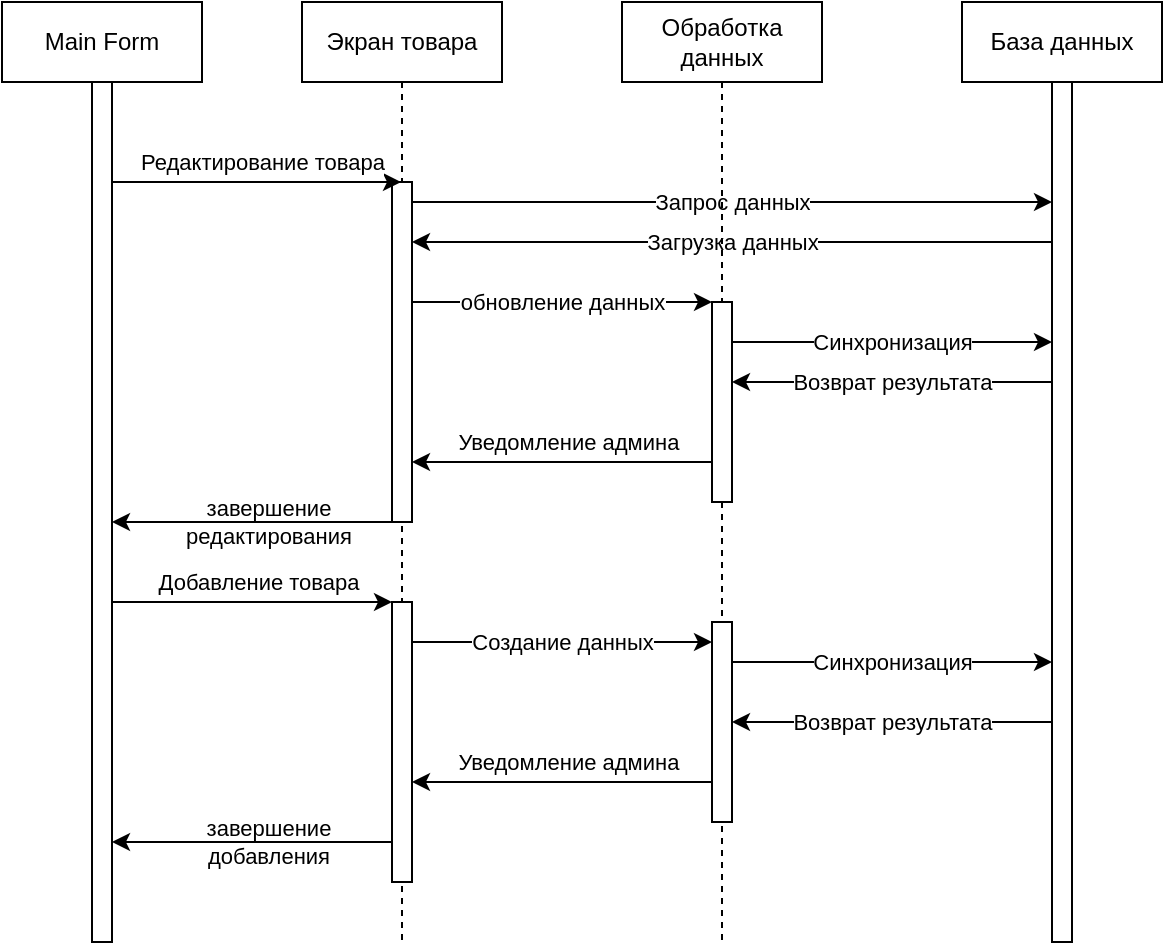 <mxfile version="12.9.13" type="device"><diagram id="MUgytkV6U_7gVNrKCTa1" name="Page-1"><mxGraphModel dx="1185" dy="637" grid="1" gridSize="10" guides="1" tooltips="1" connect="1" arrows="1" fold="1" page="1" pageScale="1" pageWidth="827" pageHeight="1169" math="0" shadow="0"><root><mxCell id="0"/><mxCell id="1" parent="0"/><mxCell id="32qLcPYZtphw4S8bj42R-2" value="Экран товара" style="shape=umlLifeline;perimeter=lifelinePerimeter;whiteSpace=wrap;html=1;container=1;collapsible=0;recursiveResize=0;outlineConnect=0;" vertex="1" parent="1"><mxGeometry x="180" y="110" width="100" height="470" as="geometry"/></mxCell><mxCell id="32qLcPYZtphw4S8bj42R-4" value="" style="html=1;points=[];perimeter=orthogonalPerimeter;" vertex="1" parent="32qLcPYZtphw4S8bj42R-2"><mxGeometry x="45" y="90" width="10" height="170" as="geometry"/></mxCell><mxCell id="32qLcPYZtphw4S8bj42R-68" value="" style="html=1;points=[];perimeter=orthogonalPerimeter;" vertex="1" parent="32qLcPYZtphw4S8bj42R-2"><mxGeometry x="45" y="300" width="10" height="140" as="geometry"/></mxCell><mxCell id="32qLcPYZtphw4S8bj42R-8" value="Редактирование товара" style="edgeStyle=none;rounded=0;orthogonalLoop=1;jettySize=auto;html=1;" edge="1" parent="1" source="32qLcPYZtphw4S8bj42R-36" target="32qLcPYZtphw4S8bj42R-2"><mxGeometry x="0.176" y="14" relative="1" as="geometry"><mxPoint x="135" y="200.0" as="sourcePoint"/><Array as="points"><mxPoint x="170" y="200"/></Array><mxPoint x="-10" y="4" as="offset"/></mxGeometry></mxCell><mxCell id="32qLcPYZtphw4S8bj42R-19" value="База данных" style="shape=umlLifeline;perimeter=lifelinePerimeter;whiteSpace=wrap;html=1;container=1;collapsible=0;recursiveResize=0;outlineConnect=0;" vertex="1" parent="1"><mxGeometry x="510" y="110" width="100" height="470" as="geometry"/></mxCell><mxCell id="32qLcPYZtphw4S8bj42R-21" value="" style="html=1;points=[];perimeter=orthogonalPerimeter;" vertex="1" parent="32qLcPYZtphw4S8bj42R-19"><mxGeometry x="45" y="40" width="10" height="430" as="geometry"/></mxCell><mxCell id="32qLcPYZtphw4S8bj42R-35" value="Main Form" style="shape=umlLifeline;perimeter=lifelinePerimeter;whiteSpace=wrap;html=1;container=1;collapsible=0;recursiveResize=0;outlineConnect=0;" vertex="1" parent="1"><mxGeometry x="30" y="110" width="100" height="470" as="geometry"/></mxCell><mxCell id="32qLcPYZtphw4S8bj42R-36" value="" style="html=1;points=[];perimeter=orthogonalPerimeter;" vertex="1" parent="32qLcPYZtphw4S8bj42R-35"><mxGeometry x="45" y="40" width="10" height="430" as="geometry"/></mxCell><mxCell id="32qLcPYZtphw4S8bj42R-38" value="Запрос данных" style="edgeStyle=none;rounded=0;orthogonalLoop=1;jettySize=auto;html=1;" edge="1" parent="1" source="32qLcPYZtphw4S8bj42R-4" target="32qLcPYZtphw4S8bj42R-21"><mxGeometry relative="1" as="geometry"><mxPoint x="315" y="340.0" as="targetPoint"/><Array as="points"><mxPoint x="390" y="210"/></Array></mxGeometry></mxCell><mxCell id="32qLcPYZtphw4S8bj42R-39" value="Загрузка данных" style="edgeStyle=none;rounded=0;orthogonalLoop=1;jettySize=auto;html=1;" edge="1" parent="1" source="32qLcPYZtphw4S8bj42R-21" target="32qLcPYZtphw4S8bj42R-4"><mxGeometry relative="1" as="geometry"><mxPoint x="545" y="230.0" as="sourcePoint"/><mxPoint x="245" y="230.0" as="targetPoint"/><Array as="points"><mxPoint x="400" y="230"/></Array></mxGeometry></mxCell><mxCell id="32qLcPYZtphw4S8bj42R-40" value="Обработка данных" style="shape=umlLifeline;perimeter=lifelinePerimeter;whiteSpace=wrap;html=1;container=1;collapsible=0;recursiveResize=0;outlineConnect=0;" vertex="1" parent="1"><mxGeometry x="340" y="110" width="100" height="470" as="geometry"/></mxCell><mxCell id="32qLcPYZtphw4S8bj42R-41" value="" style="html=1;points=[];perimeter=orthogonalPerimeter;" vertex="1" parent="32qLcPYZtphw4S8bj42R-40"><mxGeometry x="45" y="150" width="10" height="100" as="geometry"/></mxCell><mxCell id="32qLcPYZtphw4S8bj42R-72" value="" style="html=1;points=[];perimeter=orthogonalPerimeter;" vertex="1" parent="32qLcPYZtphw4S8bj42R-40"><mxGeometry x="45" y="310" width="10" height="100" as="geometry"/></mxCell><mxCell id="32qLcPYZtphw4S8bj42R-42" value="обновление данных" style="edgeStyle=none;rounded=0;orthogonalLoop=1;jettySize=auto;html=1;" edge="1" parent="1" source="32qLcPYZtphw4S8bj42R-4" target="32qLcPYZtphw4S8bj42R-41"><mxGeometry relative="1" as="geometry"><Array as="points"><mxPoint x="320" y="260"/></Array></mxGeometry></mxCell><mxCell id="32qLcPYZtphw4S8bj42R-43" value="Синхронизация" style="edgeStyle=none;rounded=0;orthogonalLoop=1;jettySize=auto;html=1;" edge="1" parent="1" source="32qLcPYZtphw4S8bj42R-41" target="32qLcPYZtphw4S8bj42R-21"><mxGeometry relative="1" as="geometry"><Array as="points"><mxPoint x="480" y="280"/></Array></mxGeometry></mxCell><mxCell id="32qLcPYZtphw4S8bj42R-44" value="Возврат результата" style="edgeStyle=none;rounded=0;orthogonalLoop=1;jettySize=auto;html=1;" edge="1" parent="1" source="32qLcPYZtphw4S8bj42R-21" target="32qLcPYZtphw4S8bj42R-41"><mxGeometry relative="1" as="geometry"><Array as="points"><mxPoint x="470" y="300"/></Array></mxGeometry></mxCell><mxCell id="32qLcPYZtphw4S8bj42R-45" value="Уведомление админа" style="edgeStyle=none;rounded=0;orthogonalLoop=1;jettySize=auto;html=1;" edge="1" parent="1" source="32qLcPYZtphw4S8bj42R-41" target="32qLcPYZtphw4S8bj42R-4"><mxGeometry x="-0.033" y="-10" relative="1" as="geometry"><Array as="points"><mxPoint x="310" y="340"/></Array><mxPoint as="offset"/></mxGeometry></mxCell><mxCell id="32qLcPYZtphw4S8bj42R-51" value="завершение &lt;br&gt;редактирования" style="edgeStyle=none;rounded=0;orthogonalLoop=1;jettySize=auto;html=1;labelBackgroundColor=none;" edge="1" parent="1" source="32qLcPYZtphw4S8bj42R-4" target="32qLcPYZtphw4S8bj42R-36"><mxGeometry x="0.171" y="-20" relative="1" as="geometry"><Array as="points"><mxPoint x="150" y="370"/></Array><mxPoint x="20" y="20" as="offset"/></mxGeometry></mxCell><mxCell id="32qLcPYZtphw4S8bj42R-71" value="Добавление товара" style="edgeStyle=none;rounded=0;orthogonalLoop=1;jettySize=auto;html=1;" edge="1" parent="1" source="32qLcPYZtphw4S8bj42R-36" target="32qLcPYZtphw4S8bj42R-68"><mxGeometry x="0.176" y="14" relative="1" as="geometry"><mxPoint x="80" y="430" as="sourcePoint"/><mxPoint x="224.5" y="430" as="targetPoint"/><Array as="points"><mxPoint x="165" y="410"/></Array><mxPoint x="-10" y="4" as="offset"/></mxGeometry></mxCell><mxCell id="32qLcPYZtphw4S8bj42R-74" value="Создание данных" style="edgeStyle=none;rounded=0;orthogonalLoop=1;jettySize=auto;html=1;" edge="1" parent="1" source="32qLcPYZtphw4S8bj42R-68" target="32qLcPYZtphw4S8bj42R-72"><mxGeometry relative="1" as="geometry"><mxPoint x="240" y="430" as="sourcePoint"/><mxPoint x="390" y="430" as="targetPoint"/><Array as="points"><mxPoint x="325" y="430"/></Array></mxGeometry></mxCell><mxCell id="32qLcPYZtphw4S8bj42R-75" value="Синхронизация" style="edgeStyle=none;rounded=0;orthogonalLoop=1;jettySize=auto;html=1;" edge="1" parent="1" source="32qLcPYZtphw4S8bj42R-72" target="32qLcPYZtphw4S8bj42R-21"><mxGeometry relative="1" as="geometry"><mxPoint x="390" y="430" as="sourcePoint"/><mxPoint x="550" y="430" as="targetPoint"/><Array as="points"><mxPoint x="475" y="440"/></Array></mxGeometry></mxCell><mxCell id="32qLcPYZtphw4S8bj42R-76" value="Возврат результата" style="edgeStyle=none;rounded=0;orthogonalLoop=1;jettySize=auto;html=1;" edge="1" parent="1" source="32qLcPYZtphw4S8bj42R-21" target="32qLcPYZtphw4S8bj42R-72"><mxGeometry relative="1" as="geometry"><mxPoint x="550" y="470" as="sourcePoint"/><mxPoint x="390" y="470" as="targetPoint"/><Array as="points"><mxPoint x="465" y="470"/></Array></mxGeometry></mxCell><mxCell id="32qLcPYZtphw4S8bj42R-77" value="Уведомление админа" style="edgeStyle=none;rounded=0;orthogonalLoop=1;jettySize=auto;html=1;" edge="1" parent="1" source="32qLcPYZtphw4S8bj42R-72" target="32qLcPYZtphw4S8bj42R-68"><mxGeometry x="-0.033" y="-10" relative="1" as="geometry"><mxPoint x="390" y="500" as="sourcePoint"/><mxPoint x="240" y="500" as="targetPoint"/><Array as="points"><mxPoint x="315" y="500"/></Array><mxPoint as="offset"/></mxGeometry></mxCell><mxCell id="32qLcPYZtphw4S8bj42R-78" value="завершение &lt;br&gt;добавления" style="edgeStyle=none;rounded=0;orthogonalLoop=1;jettySize=auto;html=1;labelBackgroundColor=none;" edge="1" parent="1" source="32qLcPYZtphw4S8bj42R-68" target="32qLcPYZtphw4S8bj42R-36"><mxGeometry x="0.171" y="-20" relative="1" as="geometry"><mxPoint x="220" y="530" as="sourcePoint"/><mxPoint x="80" y="530" as="targetPoint"/><Array as="points"><mxPoint x="145" y="530"/></Array><mxPoint x="20" y="20" as="offset"/></mxGeometry></mxCell></root></mxGraphModel></diagram></mxfile>
